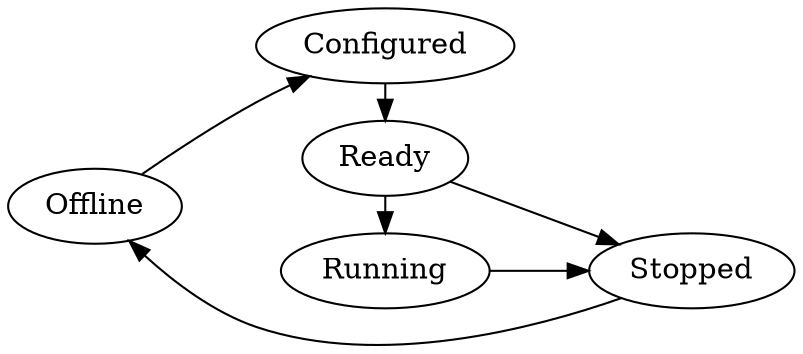 // Remoteproc Life Cycle Management State Machine

digraph G {
  rankdir="LR"
  st_offline [label="Offline"]
  st_configured [label="Configured"]
  st_ready [label="Ready"]
  st_running [label="Running"]
  st_stopped [label="Stopped"]

  st_offline -> st_configured
  st_configured -> st_ready
  st_ready -> st_running
  st_ready -> st_stopped
  st_stopped -> st_offline
  st_running -> st_stopped

  {rank=same; st_configured; st_ready; st_running}
}
